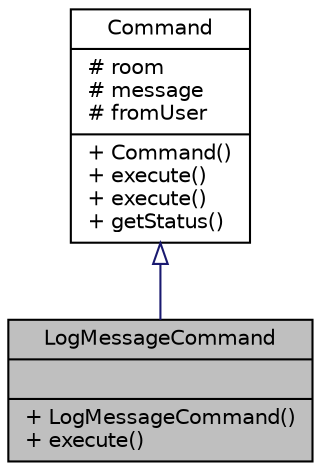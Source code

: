 digraph "LogMessageCommand"
{
 // LATEX_PDF_SIZE
  edge [fontname="Helvetica",fontsize="10",labelfontname="Helvetica",labelfontsize="10"];
  node [fontname="Helvetica",fontsize="10",shape=record];
  Node1 [label="{LogMessageCommand\n||+ LogMessageCommand()\l+ execute()\l}",height=0.2,width=0.4,color="black", fillcolor="grey75", style="filled", fontcolor="black",tooltip="Concrete command for logging messages to chat history."];
  Node2 -> Node1 [dir="back",color="midnightblue",fontsize="10",style="solid",arrowtail="onormal",fontname="Helvetica"];
  Node2 [label="{Command\n|# room\l# message\l# fromUser\l|+ Command()\l+ execute()\l+ execute()\l+ getStatus()\l}",height=0.2,width=0.4,color="black", fillcolor="white", style="filled",URL="$classCommand.html",tooltip="Abstract base class for implementing the Command pattern."];
}
